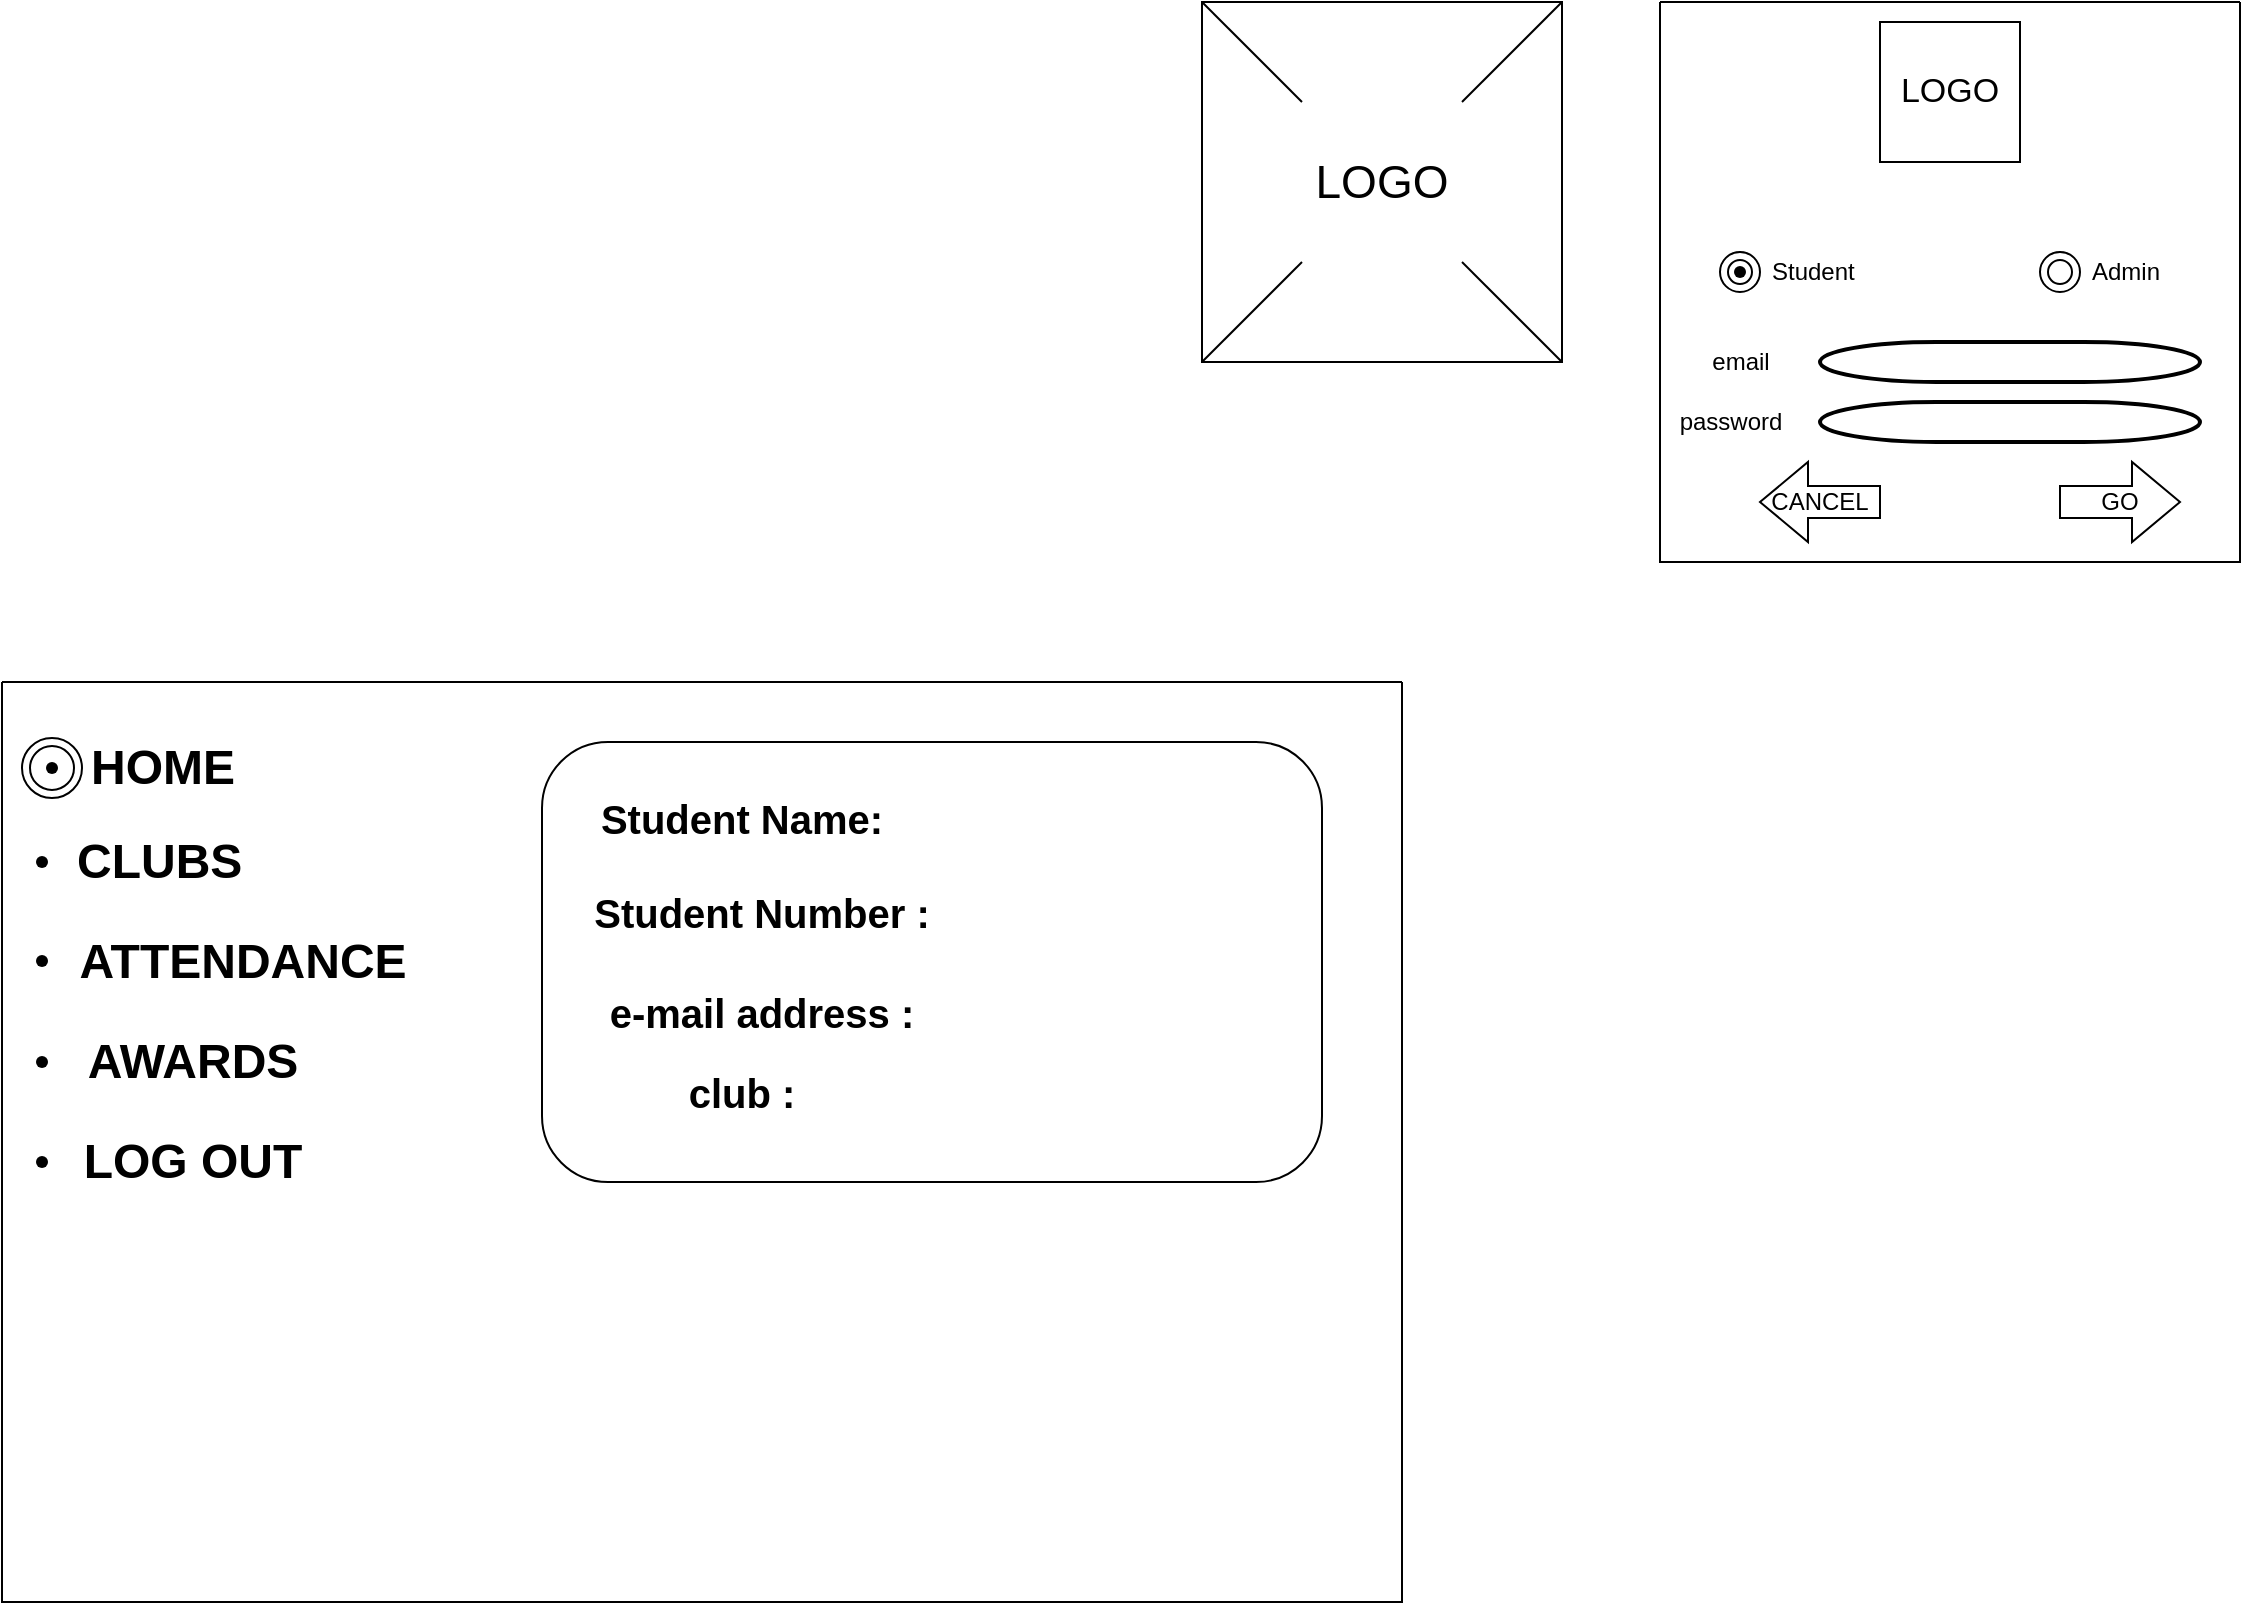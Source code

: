 <mxfile version="24.4.10" type="github">
  <diagram name="Page-1" id="vJvDlfiKCZS7DFUN6EC2">
    <mxGraphModel dx="2591" dy="840" grid="1" gridSize="10" guides="1" tooltips="1" connect="1" arrows="1" fold="1" page="1" pageScale="1" pageWidth="827" pageHeight="1169" math="0" shadow="0">
      <root>
        <mxCell id="0" />
        <mxCell id="1" parent="0" />
        <mxCell id="qNsIm5-2N9fvW92eKWjR-1" value="&lt;span style=&quot;font-size: 23px;&quot;&gt;LOGO&lt;/span&gt;" style="whiteSpace=wrap;html=1;aspect=fixed;" vertex="1" parent="1">
          <mxGeometry x="40" y="80" width="180" height="180" as="geometry" />
        </mxCell>
        <mxCell id="qNsIm5-2N9fvW92eKWjR-2" value="" style="endArrow=none;html=1;rounded=0;" edge="1" parent="1">
          <mxGeometry width="50" height="50" relative="1" as="geometry">
            <mxPoint x="170" y="130" as="sourcePoint" />
            <mxPoint x="220" y="80" as="targetPoint" />
          </mxGeometry>
        </mxCell>
        <mxCell id="qNsIm5-2N9fvW92eKWjR-3" value="" style="endArrow=none;html=1;rounded=0;" edge="1" parent="1">
          <mxGeometry width="50" height="50" relative="1" as="geometry">
            <mxPoint x="40" y="260" as="sourcePoint" />
            <mxPoint x="90" y="210" as="targetPoint" />
          </mxGeometry>
        </mxCell>
        <mxCell id="qNsIm5-2N9fvW92eKWjR-6" value="" style="endArrow=none;html=1;rounded=0;" edge="1" parent="1">
          <mxGeometry width="50" height="50" relative="1" as="geometry">
            <mxPoint x="90" y="130" as="sourcePoint" />
            <mxPoint x="40" y="80" as="targetPoint" />
          </mxGeometry>
        </mxCell>
        <mxCell id="qNsIm5-2N9fvW92eKWjR-7" value="" style="endArrow=none;html=1;rounded=0;" edge="1" parent="1">
          <mxGeometry width="50" height="50" relative="1" as="geometry">
            <mxPoint x="220" y="260" as="sourcePoint" />
            <mxPoint x="170" y="210" as="targetPoint" />
          </mxGeometry>
        </mxCell>
        <mxCell id="qNsIm5-2N9fvW92eKWjR-8" value="" style="swimlane;startSize=0;" vertex="1" parent="1">
          <mxGeometry x="269" y="80" width="290" height="280" as="geometry" />
        </mxCell>
        <mxCell id="qNsIm5-2N9fvW92eKWjR-9" value="&lt;font style=&quot;font-size: 17px;&quot;&gt;LOGO&lt;/font&gt;" style="whiteSpace=wrap;html=1;aspect=fixed;" vertex="1" parent="qNsIm5-2N9fvW92eKWjR-8">
          <mxGeometry x="110" y="10" width="70" height="70" as="geometry" />
        </mxCell>
        <mxCell id="qNsIm5-2N9fvW92eKWjR-14" value="Student&amp;nbsp;" style="text;strokeColor=none;fillColor=none;align=left;verticalAlign=middle;spacingLeft=4;spacingRight=4;overflow=hidden;points=[[0,0.5],[1,0.5]];portConstraint=eastwest;rotatable=0;whiteSpace=wrap;html=1;" vertex="1" parent="qNsIm5-2N9fvW92eKWjR-8">
          <mxGeometry x="50" y="120" width="80" height="30" as="geometry" />
        </mxCell>
        <mxCell id="qNsIm5-2N9fvW92eKWjR-23" value="Admin" style="text;strokeColor=none;fillColor=none;align=left;verticalAlign=middle;spacingLeft=4;spacingRight=4;overflow=hidden;points=[[0,0.5],[1,0.5]];portConstraint=eastwest;rotatable=0;whiteSpace=wrap;html=1;" vertex="1" parent="qNsIm5-2N9fvW92eKWjR-8">
          <mxGeometry x="210" y="120" width="80" height="30" as="geometry" />
        </mxCell>
        <mxCell id="qNsIm5-2N9fvW92eKWjR-24" value="" style="ellipse;shape=doubleEllipse;whiteSpace=wrap;html=1;aspect=fixed;" vertex="1" parent="qNsIm5-2N9fvW92eKWjR-8">
          <mxGeometry x="30" y="125" width="20" height="20" as="geometry" />
        </mxCell>
        <mxCell id="qNsIm5-2N9fvW92eKWjR-25" value="" style="ellipse;shape=doubleEllipse;whiteSpace=wrap;html=1;aspect=fixed;" vertex="1" parent="qNsIm5-2N9fvW92eKWjR-8">
          <mxGeometry x="190" y="125" width="20" height="20" as="geometry" />
        </mxCell>
        <mxCell id="qNsIm5-2N9fvW92eKWjR-26" value="" style="shape=waypoint;sketch=0;fillStyle=solid;size=6;pointerEvents=1;points=[];fillColor=none;resizable=0;rotatable=0;perimeter=centerPerimeter;snapToPoint=1;" vertex="1" parent="qNsIm5-2N9fvW92eKWjR-8">
          <mxGeometry x="30" y="125" width="20" height="20" as="geometry" />
        </mxCell>
        <mxCell id="qNsIm5-2N9fvW92eKWjR-28" value="" style="strokeWidth=2;html=1;shape=mxgraph.flowchart.terminator;whiteSpace=wrap;" vertex="1" parent="qNsIm5-2N9fvW92eKWjR-8">
          <mxGeometry x="80" y="200" width="190" height="20" as="geometry" />
        </mxCell>
        <mxCell id="qNsIm5-2N9fvW92eKWjR-37" value="" style="strokeWidth=2;html=1;shape=mxgraph.flowchart.terminator;whiteSpace=wrap;" vertex="1" parent="qNsIm5-2N9fvW92eKWjR-8">
          <mxGeometry x="80" y="170" width="190" height="20" as="geometry" />
        </mxCell>
        <mxCell id="qNsIm5-2N9fvW92eKWjR-38" value="email" style="text;html=1;align=center;verticalAlign=middle;resizable=0;points=[];autosize=1;strokeColor=none;fillColor=none;" vertex="1" parent="qNsIm5-2N9fvW92eKWjR-8">
          <mxGeometry x="15" y="165" width="50" height="30" as="geometry" />
        </mxCell>
        <mxCell id="qNsIm5-2N9fvW92eKWjR-41" value="password" style="text;html=1;align=center;verticalAlign=middle;resizable=0;points=[];autosize=1;strokeColor=none;fillColor=none;" vertex="1" parent="qNsIm5-2N9fvW92eKWjR-8">
          <mxGeometry y="195" width="70" height="30" as="geometry" />
        </mxCell>
        <mxCell id="qNsIm5-2N9fvW92eKWjR-42" value="GO" style="shape=singleArrow;whiteSpace=wrap;html=1;arrowWidth=0.4;arrowSize=0.4;" vertex="1" parent="qNsIm5-2N9fvW92eKWjR-8">
          <mxGeometry x="200" y="230" width="60" height="40" as="geometry" />
        </mxCell>
        <mxCell id="qNsIm5-2N9fvW92eKWjR-43" value="CANCEL" style="shape=singleArrow;whiteSpace=wrap;html=1;arrowWidth=0.4;arrowSize=0.4;direction=west;" vertex="1" parent="qNsIm5-2N9fvW92eKWjR-8">
          <mxGeometry x="50" y="230" width="60" height="40" as="geometry" />
        </mxCell>
        <mxCell id="qNsIm5-2N9fvW92eKWjR-45" value="" style="swimlane;startSize=0;" vertex="1" parent="1">
          <mxGeometry x="-560" y="420" width="700" height="460" as="geometry" />
        </mxCell>
        <mxCell id="qNsIm5-2N9fvW92eKWjR-47" value="&lt;font style=&quot;font-size: 24px;&quot;&gt;&lt;b&gt;&amp;nbsp;CLUBS&lt;/b&gt;&lt;/font&gt;" style="text;html=1;align=center;verticalAlign=middle;resizable=0;points=[];autosize=1;strokeColor=none;fillColor=none;" vertex="1" parent="qNsIm5-2N9fvW92eKWjR-45">
          <mxGeometry x="20" y="70" width="110" height="40" as="geometry" />
        </mxCell>
        <mxCell id="qNsIm5-2N9fvW92eKWjR-46" value="&lt;font style=&quot;font-size: 24px;&quot;&gt;&lt;b&gt;HOME&lt;/b&gt;&lt;/font&gt;" style="text;html=1;align=center;verticalAlign=middle;resizable=0;points=[];autosize=1;strokeColor=none;fillColor=none;" vertex="1" parent="qNsIm5-2N9fvW92eKWjR-45">
          <mxGeometry x="30" y="23" width="100" height="40" as="geometry" />
        </mxCell>
        <mxCell id="qNsIm5-2N9fvW92eKWjR-48" value="&lt;font style=&quot;font-size: 24px;&quot;&gt;&lt;b&gt;ATTENDANCE&lt;/b&gt;&lt;/font&gt;" style="text;html=1;align=center;verticalAlign=middle;resizable=0;points=[];autosize=1;strokeColor=none;fillColor=none;" vertex="1" parent="qNsIm5-2N9fvW92eKWjR-45">
          <mxGeometry x="25" y="120" width="190" height="40" as="geometry" />
        </mxCell>
        <mxCell id="qNsIm5-2N9fvW92eKWjR-53" value="" style="shape=waypoint;sketch=0;fillStyle=solid;size=6;pointerEvents=1;points=[];fillColor=none;resizable=0;rotatable=0;perimeter=centerPerimeter;snapToPoint=1;" vertex="1" parent="qNsIm5-2N9fvW92eKWjR-45">
          <mxGeometry x="10" y="80" width="20" height="20" as="geometry" />
        </mxCell>
        <mxCell id="qNsIm5-2N9fvW92eKWjR-52" value="" style="shape=waypoint;sketch=0;fillStyle=solid;size=6;pointerEvents=1;points=[];fillColor=none;resizable=0;rotatable=0;perimeter=centerPerimeter;snapToPoint=1;" vertex="1" parent="qNsIm5-2N9fvW92eKWjR-45">
          <mxGeometry x="10" y="129.5" width="20" height="20" as="geometry" />
        </mxCell>
        <mxCell id="qNsIm5-2N9fvW92eKWjR-54" value="" style="shape=waypoint;sketch=0;fillStyle=solid;size=6;pointerEvents=1;points=[];fillColor=none;resizable=0;rotatable=0;perimeter=centerPerimeter;snapToPoint=1;" vertex="1" parent="qNsIm5-2N9fvW92eKWjR-45">
          <mxGeometry x="10" y="180" width="20" height="20" as="geometry" />
        </mxCell>
        <mxCell id="qNsIm5-2N9fvW92eKWjR-55" value="&lt;font style=&quot;font-size: 24px;&quot;&gt;&lt;b&gt;LOG OUT&lt;/b&gt;&lt;/font&gt;" style="text;html=1;align=center;verticalAlign=middle;resizable=0;points=[];autosize=1;strokeColor=none;fillColor=none;" vertex="1" parent="qNsIm5-2N9fvW92eKWjR-45">
          <mxGeometry x="30" y="220" width="130" height="40" as="geometry" />
        </mxCell>
        <mxCell id="qNsIm5-2N9fvW92eKWjR-56" value="&lt;font style=&quot;font-size: 24px;&quot;&gt;&lt;b&gt;AWARDS&lt;/b&gt;&lt;/font&gt;" style="text;html=1;align=center;verticalAlign=middle;resizable=0;points=[];autosize=1;strokeColor=none;fillColor=none;" vertex="1" parent="qNsIm5-2N9fvW92eKWjR-45">
          <mxGeometry x="30" y="170" width="130" height="40" as="geometry" />
        </mxCell>
        <mxCell id="qNsIm5-2N9fvW92eKWjR-57" value="" style="shape=waypoint;sketch=0;fillStyle=solid;size=6;pointerEvents=1;points=[];fillColor=none;resizable=0;rotatable=0;perimeter=centerPerimeter;snapToPoint=1;" vertex="1" parent="qNsIm5-2N9fvW92eKWjR-45">
          <mxGeometry x="10" y="230" width="20" height="20" as="geometry" />
        </mxCell>
        <mxCell id="qNsIm5-2N9fvW92eKWjR-58" value="" style="rounded=1;whiteSpace=wrap;html=1;" vertex="1" parent="qNsIm5-2N9fvW92eKWjR-45">
          <mxGeometry x="270" y="30" width="390" height="220" as="geometry" />
        </mxCell>
        <mxCell id="qNsIm5-2N9fvW92eKWjR-60" value="&lt;font style=&quot;font-size: 20px;&quot;&gt;&lt;b&gt;Student Name:&lt;/b&gt;&lt;/font&gt;" style="text;html=1;align=center;verticalAlign=middle;whiteSpace=wrap;rounded=0;" vertex="1" parent="qNsIm5-2N9fvW92eKWjR-45">
          <mxGeometry x="290" y="53" width="160" height="30" as="geometry" />
        </mxCell>
        <mxCell id="qNsIm5-2N9fvW92eKWjR-61" value="&lt;font style=&quot;font-size: 20px;&quot;&gt;&lt;b&gt;Student Number :&lt;/b&gt;&lt;/font&gt;" style="text;html=1;align=center;verticalAlign=middle;whiteSpace=wrap;rounded=0;" vertex="1" parent="qNsIm5-2N9fvW92eKWjR-45">
          <mxGeometry x="290" y="95" width="180" height="40" as="geometry" />
        </mxCell>
        <mxCell id="qNsIm5-2N9fvW92eKWjR-62" value="&lt;b&gt;&lt;font style=&quot;font-size: 20px;&quot;&gt;e-mail address :&lt;/font&gt;&lt;/b&gt;" style="text;html=1;align=center;verticalAlign=middle;whiteSpace=wrap;rounded=0;" vertex="1" parent="qNsIm5-2N9fvW92eKWjR-45">
          <mxGeometry x="290" y="149.5" width="180" height="30.5" as="geometry" />
        </mxCell>
        <mxCell id="qNsIm5-2N9fvW92eKWjR-66" value="&lt;b&gt;&lt;font style=&quot;font-size: 20px;&quot;&gt;club :&lt;/font&gt;&lt;/b&gt;" style="text;html=1;align=center;verticalAlign=middle;whiteSpace=wrap;rounded=0;" vertex="1" parent="qNsIm5-2N9fvW92eKWjR-45">
          <mxGeometry x="300" y="190" width="140" height="30" as="geometry" />
        </mxCell>
        <mxCell id="qNsIm5-2N9fvW92eKWjR-68" value="" style="ellipse;shape=doubleEllipse;whiteSpace=wrap;html=1;aspect=fixed;fillColor=none;" vertex="1" parent="qNsIm5-2N9fvW92eKWjR-45">
          <mxGeometry x="10" y="28" width="30" height="30" as="geometry" />
        </mxCell>
        <mxCell id="qNsIm5-2N9fvW92eKWjR-49" value="" style="shape=waypoint;sketch=0;fillStyle=solid;size=6;pointerEvents=1;points=[];fillColor=none;resizable=0;rotatable=0;perimeter=centerPerimeter;snapToPoint=1;" vertex="1" parent="qNsIm5-2N9fvW92eKWjR-45">
          <mxGeometry x="15" y="33" width="20" height="20" as="geometry" />
        </mxCell>
      </root>
    </mxGraphModel>
  </diagram>
</mxfile>
